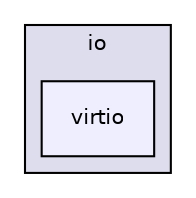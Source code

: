 digraph "D:/Pool/eclipse-workspace_aarch64/newspace/raspiOS/include/io/virtio" {
  compound=true
  node [ fontsize="10", fontname="Helvetica"];
  edge [ labelfontsize="10", labelfontname="Helvetica"];
  subgraph clusterdir_a00b633439466cbb1729245c7f66f564 {
    graph [ bgcolor="#ddddee", pencolor="black", label="io" fontname="Helvetica", fontsize="10", URL="dir_a00b633439466cbb1729245c7f66f564.html"]
  dir_53ea9fcfe4d1d68d9b1b07ecf3a36205 [shape=box, label="virtio", style="filled", fillcolor="#eeeeff", pencolor="black", URL="dir_53ea9fcfe4d1d68d9b1b07ecf3a36205.html"];
  }
}
